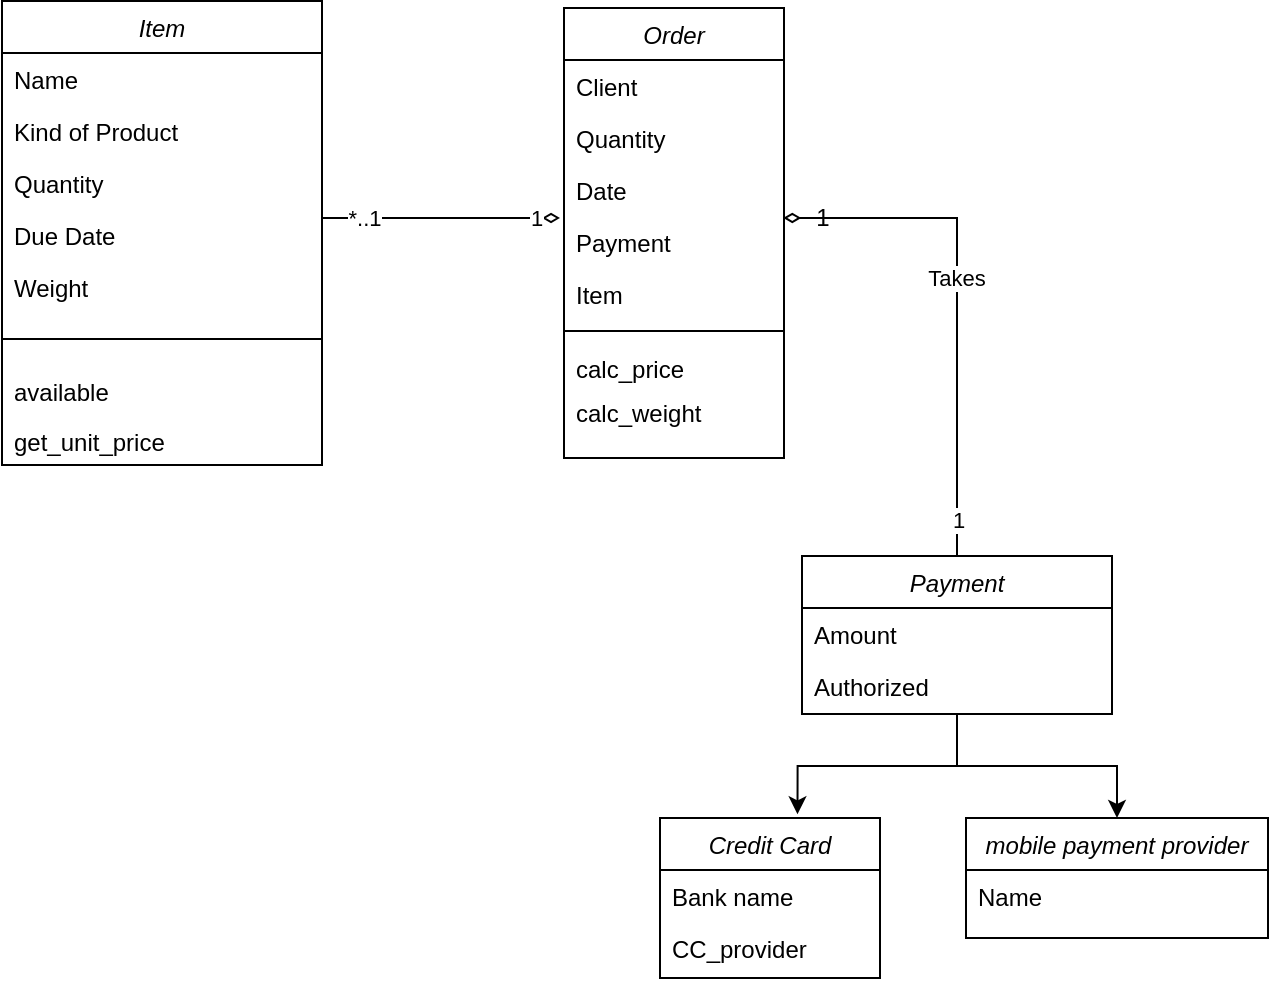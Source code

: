 <mxfile version="19.0.3" type="github"><diagram id="C5RBs43oDa-KdzZeNtuy" name="Page-1"><mxGraphModel dx="1422" dy="752" grid="1" gridSize="10" guides="1" tooltips="1" connect="1" arrows="1" fold="1" page="1" pageScale="1" pageWidth="827" pageHeight="1169" math="0" shadow="0"><root><mxCell id="WIyWlLk6GJQsqaUBKTNV-0"/><mxCell id="WIyWlLk6GJQsqaUBKTNV-1" parent="WIyWlLk6GJQsqaUBKTNV-0"/><mxCell id="jYKHolPtKf1FV6wMGU9G-25" value="Item" style="swimlane;fontStyle=2;align=center;verticalAlign=top;childLayout=stackLayout;horizontal=1;startSize=26;horizontalStack=0;resizeParent=1;resizeLast=0;collapsible=1;marginBottom=0;rounded=0;shadow=0;strokeWidth=1;" parent="WIyWlLk6GJQsqaUBKTNV-1" vertex="1"><mxGeometry x="340" y="101.5" width="160" height="232" as="geometry"><mxRectangle x="230" y="140" width="160" height="26" as="alternateBounds"/></mxGeometry></mxCell><mxCell id="jYKHolPtKf1FV6wMGU9G-26" value="Name" style="text;align=left;verticalAlign=top;spacingLeft=4;spacingRight=4;overflow=hidden;rotatable=0;points=[[0,0.5],[1,0.5]];portConstraint=eastwest;" parent="jYKHolPtKf1FV6wMGU9G-25" vertex="1"><mxGeometry y="26" width="160" height="26" as="geometry"/></mxCell><mxCell id="jYKHolPtKf1FV6wMGU9G-27" value="Kind of Product" style="text;align=left;verticalAlign=top;spacingLeft=4;spacingRight=4;overflow=hidden;rotatable=0;points=[[0,0.5],[1,0.5]];portConstraint=eastwest;rounded=0;shadow=0;html=0;" parent="jYKHolPtKf1FV6wMGU9G-25" vertex="1"><mxGeometry y="52" width="160" height="26" as="geometry"/></mxCell><mxCell id="jYKHolPtKf1FV6wMGU9G-60" value="Quantity" style="text;align=left;verticalAlign=top;spacingLeft=4;spacingRight=4;overflow=hidden;rotatable=0;points=[[0,0.5],[1,0.5]];portConstraint=eastwest;rounded=0;shadow=0;html=0;" parent="jYKHolPtKf1FV6wMGU9G-25" vertex="1"><mxGeometry y="78" width="160" height="26" as="geometry"/></mxCell><mxCell id="jYKHolPtKf1FV6wMGU9G-62" value="Due Date" style="text;align=left;verticalAlign=top;spacingLeft=4;spacingRight=4;overflow=hidden;rotatable=0;points=[[0,0.5],[1,0.5]];portConstraint=eastwest;rounded=0;shadow=0;html=0;" parent="jYKHolPtKf1FV6wMGU9G-25" vertex="1"><mxGeometry y="104" width="160" height="26" as="geometry"/></mxCell><mxCell id="jYKHolPtKf1FV6wMGU9G-61" value="Weight" style="text;align=left;verticalAlign=top;spacingLeft=4;spacingRight=4;overflow=hidden;rotatable=0;points=[[0,0.5],[1,0.5]];portConstraint=eastwest;rounded=0;shadow=0;html=0;" parent="jYKHolPtKf1FV6wMGU9G-25" vertex="1"><mxGeometry y="130" width="160" height="26" as="geometry"/></mxCell><mxCell id="jYKHolPtKf1FV6wMGU9G-31" value="" style="line;html=1;strokeWidth=1;align=left;verticalAlign=middle;spacingTop=-1;spacingLeft=3;spacingRight=3;rotatable=0;labelPosition=right;points=[];portConstraint=eastwest;" parent="jYKHolPtKf1FV6wMGU9G-25" vertex="1"><mxGeometry y="156" width="160" height="26" as="geometry"/></mxCell><mxCell id="jYKHolPtKf1FV6wMGU9G-32" value="available" style="text;align=left;verticalAlign=top;spacingLeft=4;spacingRight=4;overflow=hidden;rotatable=0;points=[[0,0.5],[1,0.5]];portConstraint=eastwest;" parent="jYKHolPtKf1FV6wMGU9G-25" vertex="1"><mxGeometry y="182" width="160" height="25" as="geometry"/></mxCell><mxCell id="jYKHolPtKf1FV6wMGU9G-33" value="get_unit_price" style="text;align=left;verticalAlign=top;spacingLeft=4;spacingRight=4;overflow=hidden;rotatable=0;points=[[0,0.5],[1,0.5]];portConstraint=eastwest;" parent="jYKHolPtKf1FV6wMGU9G-25" vertex="1"><mxGeometry y="207" width="160" height="25" as="geometry"/></mxCell><mxCell id="AAjWyqTiXaKeaJ9iyk1k-37" value="1" style="edgeStyle=orthogonalEdgeStyle;rounded=0;orthogonalLoop=1;jettySize=auto;html=1;startArrow=diamondThin;startFill=0;endArrow=none;endFill=0;" parent="WIyWlLk6GJQsqaUBKTNV-1" edge="1"><mxGeometry x="-0.8" relative="1" as="geometry"><Array as="points"/><mxPoint as="offset"/><mxPoint x="619" y="210" as="sourcePoint"/><mxPoint x="500" y="210" as="targetPoint"/></mxGeometry></mxCell><mxCell id="AAjWyqTiXaKeaJ9iyk1k-38" value="*..1" style="edgeLabel;html=1;align=center;verticalAlign=middle;resizable=0;points=[];" parent="AAjWyqTiXaKeaJ9iyk1k-37" vertex="1" connectable="0"><mxGeometry x="0.928" relative="1" as="geometry"><mxPoint x="16" as="offset"/></mxGeometry></mxCell><mxCell id="jYKHolPtKf1FV6wMGU9G-94" value="Order" style="swimlane;fontStyle=2;align=center;verticalAlign=top;childLayout=stackLayout;horizontal=1;startSize=26;horizontalStack=0;resizeParent=1;resizeLast=0;collapsible=1;marginBottom=0;rounded=0;shadow=0;strokeWidth=1;" parent="WIyWlLk6GJQsqaUBKTNV-1" vertex="1"><mxGeometry x="621" y="105" width="110" height="225" as="geometry"><mxRectangle x="230" y="140" width="160" height="26" as="alternateBounds"/></mxGeometry></mxCell><mxCell id="jYKHolPtKf1FV6wMGU9G-96" value="Client" style="text;align=left;verticalAlign=top;spacingLeft=4;spacingRight=4;overflow=hidden;rotatable=0;points=[[0,0.5],[1,0.5]];portConstraint=eastwest;rounded=0;shadow=0;html=0;" parent="jYKHolPtKf1FV6wMGU9G-94" vertex="1"><mxGeometry y="26" width="110" height="26" as="geometry"/></mxCell><mxCell id="jYKHolPtKf1FV6wMGU9G-121" value="Quantity" style="text;align=left;verticalAlign=top;spacingLeft=4;spacingRight=4;overflow=hidden;rotatable=0;points=[[0,0.5],[1,0.5]];portConstraint=eastwest;rounded=0;shadow=0;html=0;" parent="jYKHolPtKf1FV6wMGU9G-94" vertex="1"><mxGeometry y="52" width="110" height="26" as="geometry"/></mxCell><mxCell id="jYKHolPtKf1FV6wMGU9G-95" value="Date" style="text;align=left;verticalAlign=top;spacingLeft=4;spacingRight=4;overflow=hidden;rotatable=0;points=[[0,0.5],[1,0.5]];portConstraint=eastwest;" parent="jYKHolPtKf1FV6wMGU9G-94" vertex="1"><mxGeometry y="78" width="110" height="26" as="geometry"/></mxCell><mxCell id="AAjWyqTiXaKeaJ9iyk1k-36" value="Payment" style="text;align=left;verticalAlign=top;spacingLeft=4;spacingRight=4;overflow=hidden;rotatable=0;points=[[0,0.5],[1,0.5]];portConstraint=eastwest;rounded=0;shadow=0;html=0;" parent="jYKHolPtKf1FV6wMGU9G-94" vertex="1"><mxGeometry y="104" width="110" height="26" as="geometry"/></mxCell><mxCell id="jYKHolPtKf1FV6wMGU9G-107" value="Item" style="text;align=left;verticalAlign=top;spacingLeft=4;spacingRight=4;overflow=hidden;rotatable=0;points=[[0,0.5],[1,0.5]];portConstraint=eastwest;rounded=0;shadow=0;html=0;" parent="jYKHolPtKf1FV6wMGU9G-94" vertex="1"><mxGeometry y="130" width="110" height="26" as="geometry"/></mxCell><mxCell id="jYKHolPtKf1FV6wMGU9G-100" value="" style="line;html=1;strokeWidth=1;align=left;verticalAlign=middle;spacingTop=-1;spacingLeft=3;spacingRight=3;rotatable=0;labelPosition=right;points=[];portConstraint=eastwest;" parent="jYKHolPtKf1FV6wMGU9G-94" vertex="1"><mxGeometry y="156" width="110" height="11" as="geometry"/></mxCell><mxCell id="jYKHolPtKf1FV6wMGU9G-101" value="calc_price" style="text;align=left;verticalAlign=top;spacingLeft=4;spacingRight=4;overflow=hidden;rotatable=0;points=[[0,0.5],[1,0.5]];portConstraint=eastwest;" parent="jYKHolPtKf1FV6wMGU9G-94" vertex="1"><mxGeometry y="167" width="110" height="22" as="geometry"/></mxCell><mxCell id="jYKHolPtKf1FV6wMGU9G-102" value="calc_weight" style="text;align=left;verticalAlign=top;spacingLeft=4;spacingRight=4;overflow=hidden;rotatable=0;points=[[0,0.5],[1,0.5]];portConstraint=eastwest;" parent="jYKHolPtKf1FV6wMGU9G-94" vertex="1"><mxGeometry y="189" width="110" height="25" as="geometry"/></mxCell><mxCell id="jYKHolPtKf1FV6wMGU9G-127" value="Credit Card" style="swimlane;fontStyle=2;align=center;verticalAlign=top;childLayout=stackLayout;horizontal=1;startSize=26;horizontalStack=0;resizeParent=1;resizeLast=0;collapsible=1;marginBottom=0;rounded=0;shadow=0;strokeWidth=1;" parent="WIyWlLk6GJQsqaUBKTNV-1" vertex="1"><mxGeometry x="669" y="510" width="110" height="80" as="geometry"><mxRectangle x="230" y="140" width="160" height="26" as="alternateBounds"/></mxGeometry></mxCell><mxCell id="jYKHolPtKf1FV6wMGU9G-129" value="Bank name" style="text;align=left;verticalAlign=top;spacingLeft=4;spacingRight=4;overflow=hidden;rotatable=0;points=[[0,0.5],[1,0.5]];portConstraint=eastwest;rounded=0;shadow=0;html=0;" parent="jYKHolPtKf1FV6wMGU9G-127" vertex="1"><mxGeometry y="26" width="110" height="26" as="geometry"/></mxCell><mxCell id="jYKHolPtKf1FV6wMGU9G-128" value="CC_provider" style="text;align=left;verticalAlign=top;spacingLeft=4;spacingRight=4;overflow=hidden;rotatable=0;points=[[0,0.5],[1,0.5]];portConstraint=eastwest;rounded=0;shadow=0;html=0;" parent="jYKHolPtKf1FV6wMGU9G-127" vertex="1"><mxGeometry y="52" width="110" height="26" as="geometry"/></mxCell><mxCell id="jYKHolPtKf1FV6wMGU9G-135" value="mobile payment provider" style="swimlane;fontStyle=2;align=center;verticalAlign=top;childLayout=stackLayout;horizontal=1;startSize=26;horizontalStack=0;resizeParent=1;resizeLast=0;collapsible=1;marginBottom=0;rounded=0;shadow=0;strokeWidth=1;" parent="WIyWlLk6GJQsqaUBKTNV-1" vertex="1"><mxGeometry x="822" y="510" width="151" height="60" as="geometry"><mxRectangle x="230" y="140" width="160" height="26" as="alternateBounds"/></mxGeometry></mxCell><mxCell id="jYKHolPtKf1FV6wMGU9G-136" value="Name" style="text;align=left;verticalAlign=top;spacingLeft=4;spacingRight=4;overflow=hidden;rotatable=0;points=[[0,0.5],[1,0.5]];portConstraint=eastwest;rounded=0;shadow=0;html=0;" parent="jYKHolPtKf1FV6wMGU9G-135" vertex="1"><mxGeometry y="26" width="151" height="26" as="geometry"/></mxCell><mxCell id="AAjWyqTiXaKeaJ9iyk1k-34" style="edgeStyle=orthogonalEdgeStyle;rounded=0;orthogonalLoop=1;jettySize=auto;html=1;entryX=0.625;entryY=-0.023;entryDx=0;entryDy=0;entryPerimeter=0;" parent="WIyWlLk6GJQsqaUBKTNV-1" source="jYKHolPtKf1FV6wMGU9G-159" target="jYKHolPtKf1FV6wMGU9G-127" edge="1"><mxGeometry relative="1" as="geometry"/></mxCell><mxCell id="AAjWyqTiXaKeaJ9iyk1k-35" style="edgeStyle=orthogonalEdgeStyle;rounded=0;orthogonalLoop=1;jettySize=auto;html=1;entryX=0.5;entryY=0;entryDx=0;entryDy=0;" parent="WIyWlLk6GJQsqaUBKTNV-1" source="jYKHolPtKf1FV6wMGU9G-159" target="jYKHolPtKf1FV6wMGU9G-135" edge="1"><mxGeometry relative="1" as="geometry"/></mxCell><mxCell id="jYKHolPtKf1FV6wMGU9G-159" value="Payment" style="swimlane;fontStyle=2;align=center;verticalAlign=top;childLayout=stackLayout;horizontal=1;startSize=26;horizontalStack=0;resizeParent=1;resizeLast=0;collapsible=1;marginBottom=0;rounded=0;shadow=0;strokeWidth=1;" parent="WIyWlLk6GJQsqaUBKTNV-1" vertex="1"><mxGeometry x="740" y="379" width="155" height="79" as="geometry"><mxRectangle x="230" y="140" width="160" height="26" as="alternateBounds"/></mxGeometry></mxCell><mxCell id="jYKHolPtKf1FV6wMGU9G-160" value="Amount" style="text;align=left;verticalAlign=top;spacingLeft=4;spacingRight=4;overflow=hidden;rotatable=0;points=[[0,0.5],[1,0.5]];portConstraint=eastwest;rounded=0;shadow=0;html=0;" parent="jYKHolPtKf1FV6wMGU9G-159" vertex="1"><mxGeometry y="26" width="155" height="26" as="geometry"/></mxCell><mxCell id="AAjWyqTiXaKeaJ9iyk1k-17" value="Authorized" style="text;align=left;verticalAlign=top;spacingLeft=4;spacingRight=4;overflow=hidden;rotatable=0;points=[[0,0.5],[1,0.5]];portConstraint=eastwest;" parent="jYKHolPtKf1FV6wMGU9G-159" vertex="1"><mxGeometry y="52" width="155" height="25" as="geometry"/></mxCell><mxCell id="AAjWyqTiXaKeaJ9iyk1k-40" style="edgeStyle=orthogonalEdgeStyle;rounded=0;orthogonalLoop=1;jettySize=auto;html=1;entryX=0.5;entryY=0;entryDx=0;entryDy=0;startArrow=diamondThin;startFill=0;endArrow=none;endFill=0;exitX=0.997;exitY=0.037;exitDx=0;exitDy=0;exitPerimeter=0;" parent="WIyWlLk6GJQsqaUBKTNV-1" source="AAjWyqTiXaKeaJ9iyk1k-36" target="jYKHolPtKf1FV6wMGU9G-159" edge="1"><mxGeometry relative="1" as="geometry"><Array as="points"><mxPoint x="817" y="210"/></Array></mxGeometry></mxCell><mxCell id="AAjWyqTiXaKeaJ9iyk1k-41" value="Takes" style="edgeLabel;html=1;align=center;verticalAlign=middle;resizable=0;points=[];" parent="AAjWyqTiXaKeaJ9iyk1k-40" vertex="1" connectable="0"><mxGeometry x="-0.09" y="-1" relative="1" as="geometry"><mxPoint as="offset"/></mxGeometry></mxCell><mxCell id="AAjWyqTiXaKeaJ9iyk1k-43" value="1" style="edgeLabel;html=1;align=center;verticalAlign=middle;resizable=0;points=[];" parent="AAjWyqTiXaKeaJ9iyk1k-40" vertex="1" connectable="0"><mxGeometry x="0.862" relative="1" as="geometry"><mxPoint as="offset"/></mxGeometry></mxCell><mxCell id="AAjWyqTiXaKeaJ9iyk1k-42" value="1" style="text;html=1;align=center;verticalAlign=middle;resizable=0;points=[];autosize=1;strokeColor=none;fillColor=none;" parent="WIyWlLk6GJQsqaUBKTNV-1" vertex="1"><mxGeometry x="740" y="200" width="20" height="20" as="geometry"/></mxCell></root></mxGraphModel></diagram></mxfile>